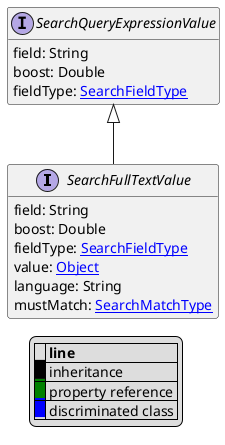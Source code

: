 @startuml

hide empty fields
hide empty methods
legend
|= |= line |
|<back:black>   </back>| inheritance |
|<back:green>   </back>| property reference |
|<back:blue>   </back>| discriminated class |
endlegend
interface SearchFullTextValue [[SearchFullTextValue.svg]] extends SearchQueryExpressionValue {
    field: String
    boost: Double
    fieldType: [[SearchFieldType.svg SearchFieldType]]
    value: [[Object.svg Object]]
    language: String
    mustMatch: [[SearchMatchType.svg SearchMatchType]]
}
interface SearchQueryExpressionValue [[SearchQueryExpressionValue.svg]]  {
    field: String
    boost: Double
    fieldType: [[SearchFieldType.svg SearchFieldType]]
}





@enduml
